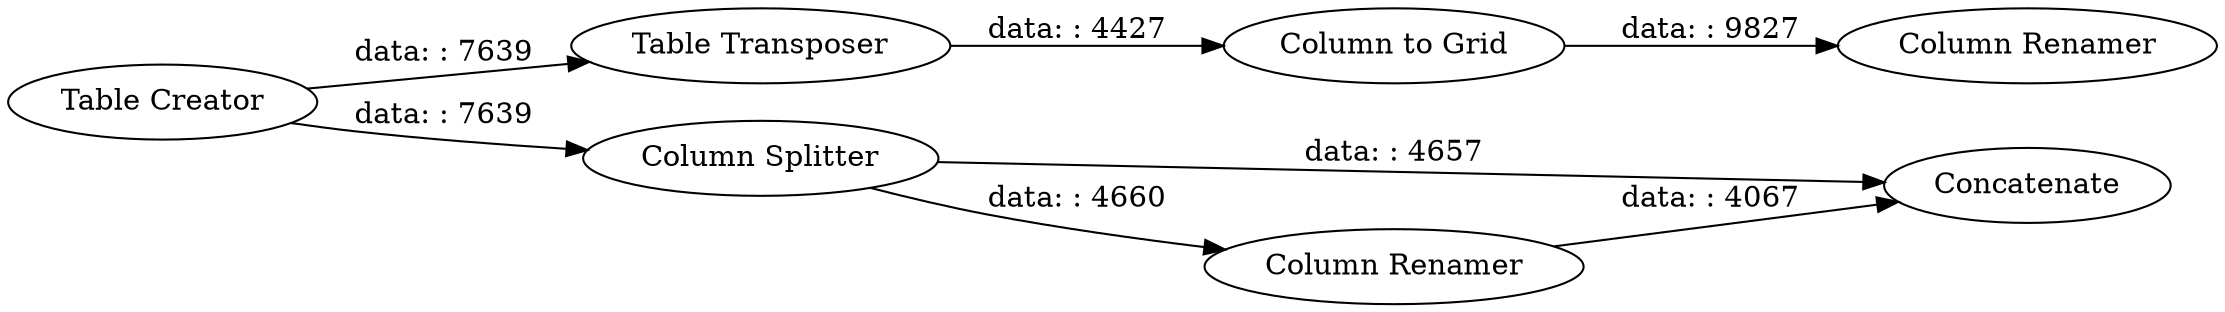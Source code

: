 digraph {
	"-561848116813993996_360" [label="Table Creator"]
	"-561848116813993996_369" [label="Table Transposer"]
	"-561848116813993996_368" [label=Concatenate]
	"-561848116813993996_371" [label="Column Renamer"]
	"-561848116813993996_367" [label="Column Renamer"]
	"-561848116813993996_370" [label="Column to Grid"]
	"-561848116813993996_361" [label="Column Splitter"]
	"-561848116813993996_361" -> "-561848116813993996_368" [label="data: : 4657"]
	"-561848116813993996_360" -> "-561848116813993996_361" [label="data: : 7639"]
	"-561848116813993996_361" -> "-561848116813993996_367" [label="data: : 4660"]
	"-561848116813993996_370" -> "-561848116813993996_371" [label="data: : 9827"]
	"-561848116813993996_360" -> "-561848116813993996_369" [label="data: : 7639"]
	"-561848116813993996_369" -> "-561848116813993996_370" [label="data: : 4427"]
	"-561848116813993996_367" -> "-561848116813993996_368" [label="data: : 4067"]
	rankdir=LR
}
